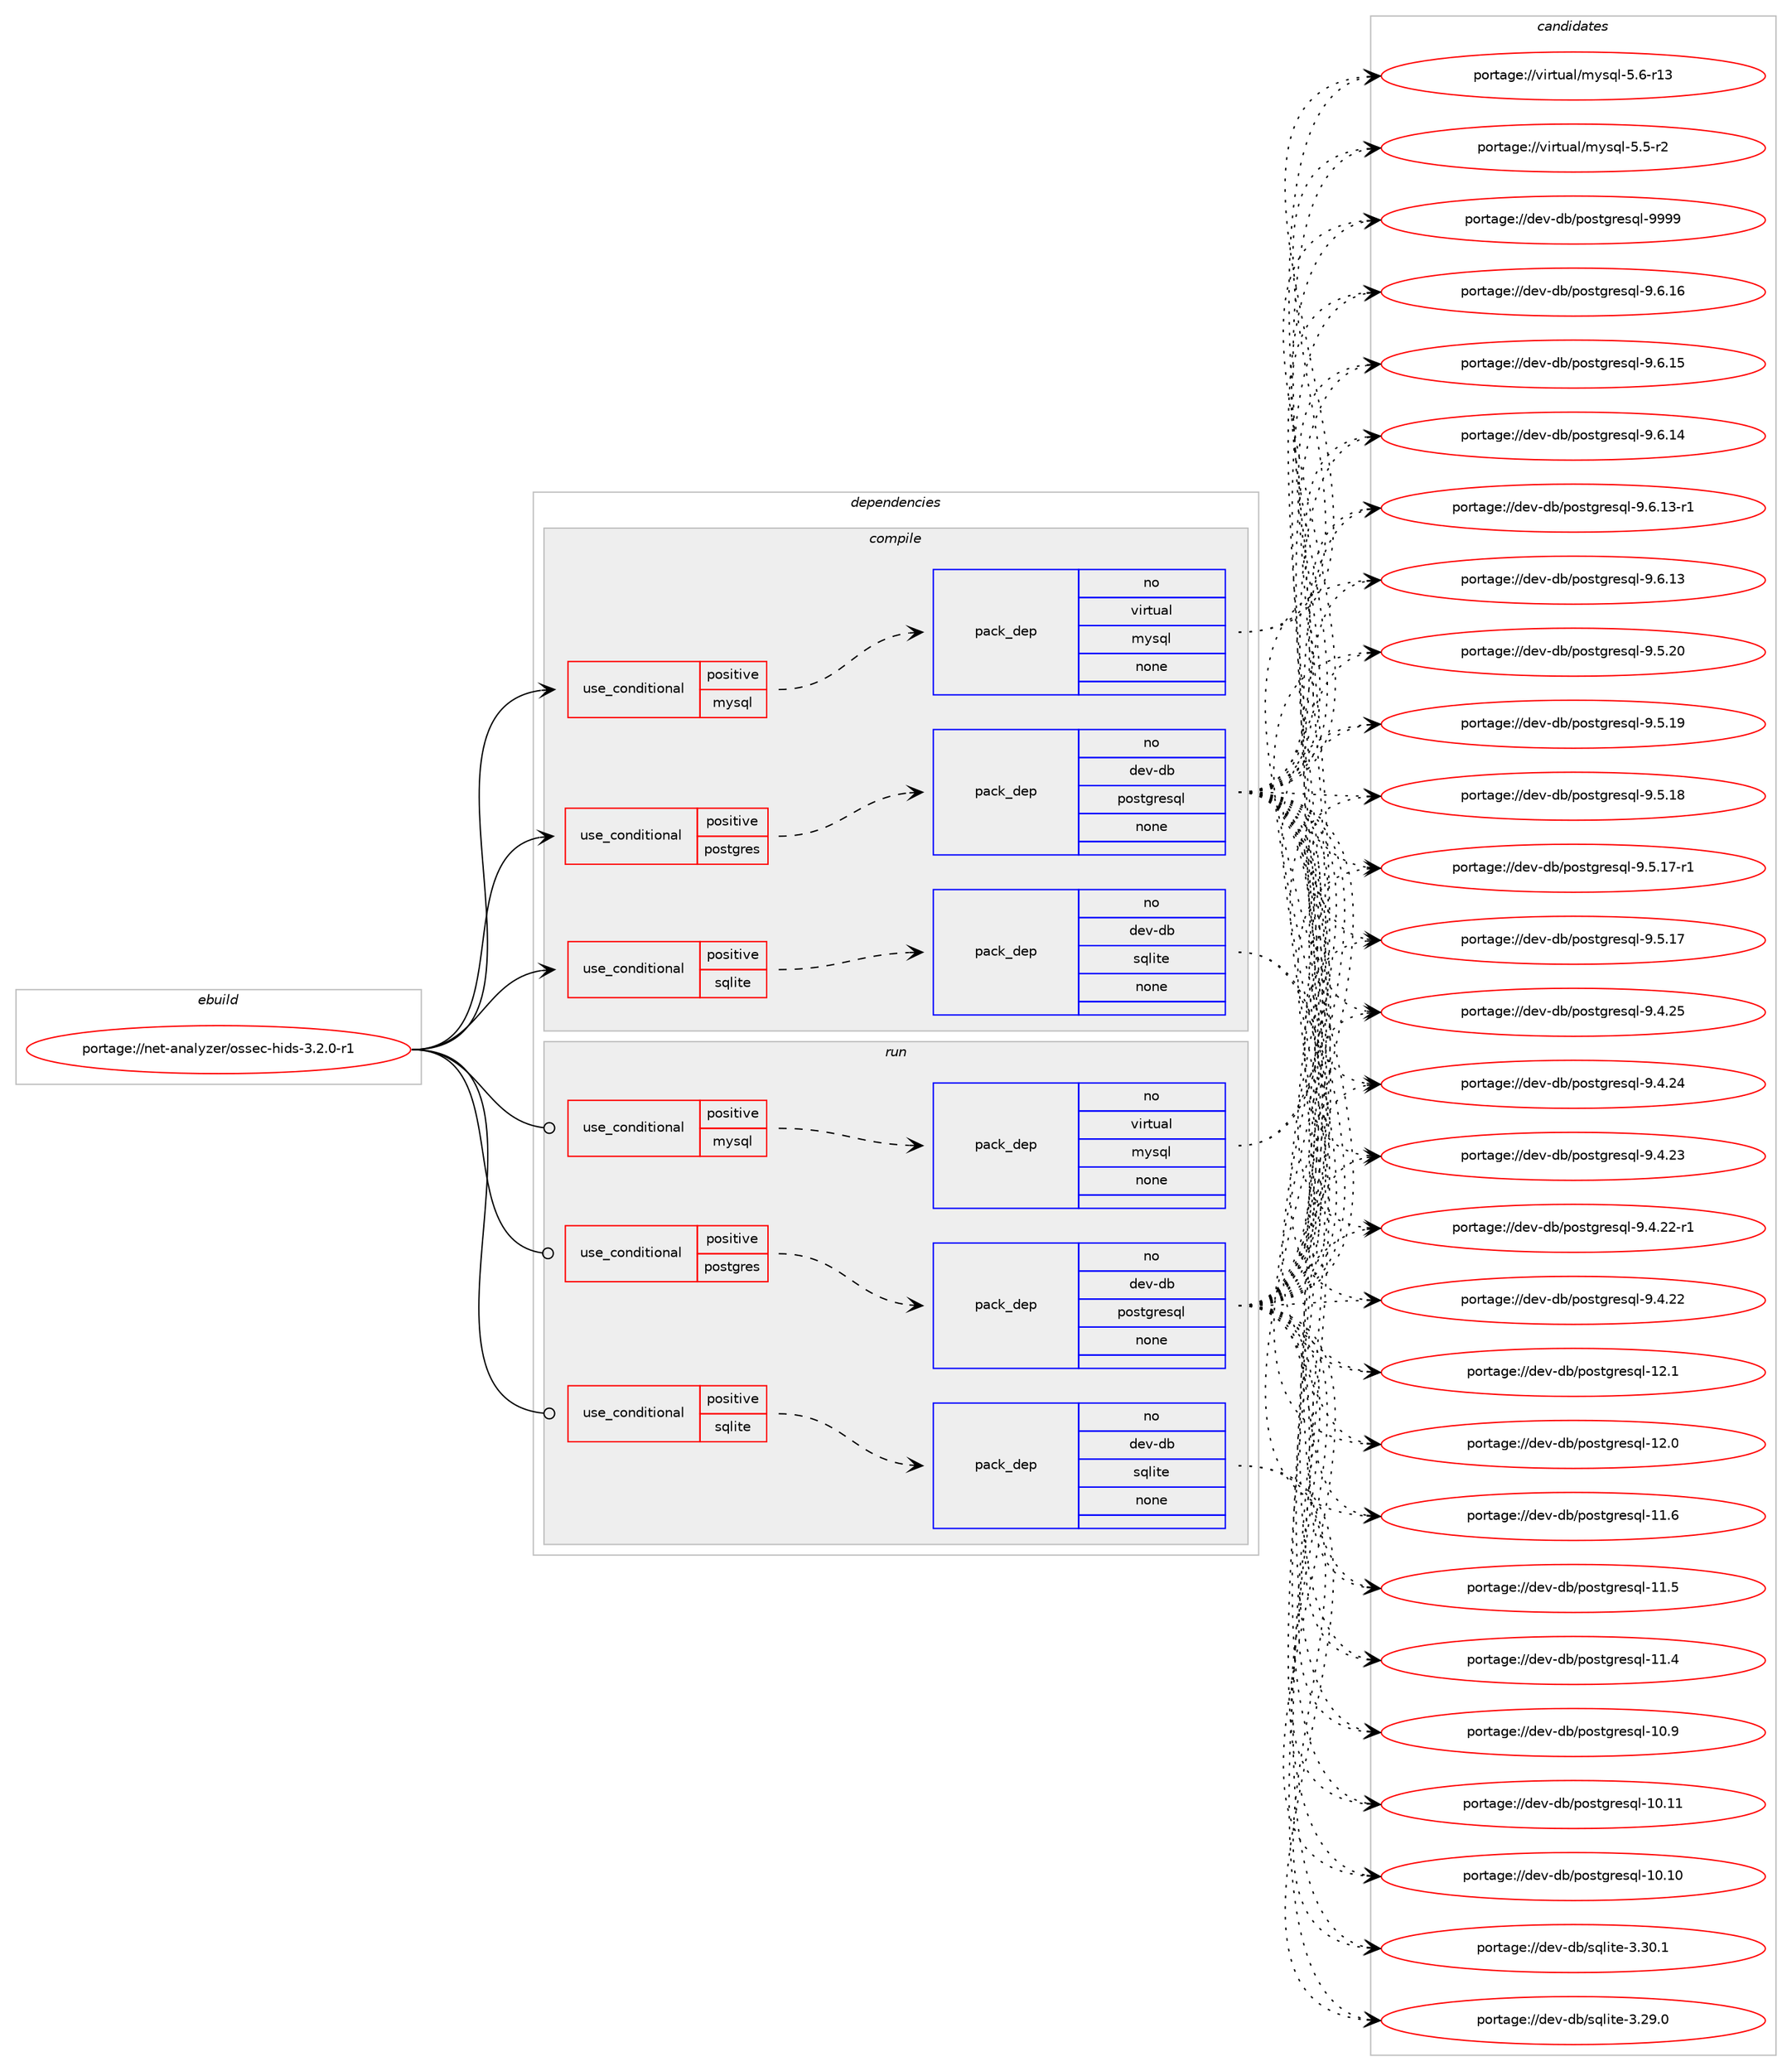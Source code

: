 digraph prolog {

# *************
# Graph options
# *************

newrank=true;
concentrate=true;
compound=true;
graph [rankdir=LR,fontname=Helvetica,fontsize=10,ranksep=1.5];#, ranksep=2.5, nodesep=0.2];
edge  [arrowhead=vee];
node  [fontname=Helvetica,fontsize=10];

# **********
# The ebuild
# **********

subgraph cluster_leftcol {
color=gray;
rank=same;
label=<<i>ebuild</i>>;
id [label="portage://net-analyzer/ossec-hids-3.2.0-r1", color=red, width=4, href="../net-analyzer/ossec-hids-3.2.0-r1.svg"];
}

# ****************
# The dependencies
# ****************

subgraph cluster_midcol {
color=gray;
label=<<i>dependencies</i>>;
subgraph cluster_compile {
fillcolor="#eeeeee";
style=filled;
label=<<i>compile</i>>;
subgraph cond34330 {
dependency152908 [label=<<TABLE BORDER="0" CELLBORDER="1" CELLSPACING="0" CELLPADDING="4"><TR><TD ROWSPAN="3" CELLPADDING="10">use_conditional</TD></TR><TR><TD>positive</TD></TR><TR><TD>mysql</TD></TR></TABLE>>, shape=none, color=red];
subgraph pack116079 {
dependency152909 [label=<<TABLE BORDER="0" CELLBORDER="1" CELLSPACING="0" CELLPADDING="4" WIDTH="220"><TR><TD ROWSPAN="6" CELLPADDING="30">pack_dep</TD></TR><TR><TD WIDTH="110">no</TD></TR><TR><TD>virtual</TD></TR><TR><TD>mysql</TD></TR><TR><TD>none</TD></TR><TR><TD></TD></TR></TABLE>>, shape=none, color=blue];
}
dependency152908:e -> dependency152909:w [weight=20,style="dashed",arrowhead="vee"];
}
id:e -> dependency152908:w [weight=20,style="solid",arrowhead="vee"];
subgraph cond34331 {
dependency152910 [label=<<TABLE BORDER="0" CELLBORDER="1" CELLSPACING="0" CELLPADDING="4"><TR><TD ROWSPAN="3" CELLPADDING="10">use_conditional</TD></TR><TR><TD>positive</TD></TR><TR><TD>postgres</TD></TR></TABLE>>, shape=none, color=red];
subgraph pack116080 {
dependency152911 [label=<<TABLE BORDER="0" CELLBORDER="1" CELLSPACING="0" CELLPADDING="4" WIDTH="220"><TR><TD ROWSPAN="6" CELLPADDING="30">pack_dep</TD></TR><TR><TD WIDTH="110">no</TD></TR><TR><TD>dev-db</TD></TR><TR><TD>postgresql</TD></TR><TR><TD>none</TD></TR><TR><TD></TD></TR></TABLE>>, shape=none, color=blue];
}
dependency152910:e -> dependency152911:w [weight=20,style="dashed",arrowhead="vee"];
}
id:e -> dependency152910:w [weight=20,style="solid",arrowhead="vee"];
subgraph cond34332 {
dependency152912 [label=<<TABLE BORDER="0" CELLBORDER="1" CELLSPACING="0" CELLPADDING="4"><TR><TD ROWSPAN="3" CELLPADDING="10">use_conditional</TD></TR><TR><TD>positive</TD></TR><TR><TD>sqlite</TD></TR></TABLE>>, shape=none, color=red];
subgraph pack116081 {
dependency152913 [label=<<TABLE BORDER="0" CELLBORDER="1" CELLSPACING="0" CELLPADDING="4" WIDTH="220"><TR><TD ROWSPAN="6" CELLPADDING="30">pack_dep</TD></TR><TR><TD WIDTH="110">no</TD></TR><TR><TD>dev-db</TD></TR><TR><TD>sqlite</TD></TR><TR><TD>none</TD></TR><TR><TD></TD></TR></TABLE>>, shape=none, color=blue];
}
dependency152912:e -> dependency152913:w [weight=20,style="dashed",arrowhead="vee"];
}
id:e -> dependency152912:w [weight=20,style="solid",arrowhead="vee"];
}
subgraph cluster_compileandrun {
fillcolor="#eeeeee";
style=filled;
label=<<i>compile and run</i>>;
}
subgraph cluster_run {
fillcolor="#eeeeee";
style=filled;
label=<<i>run</i>>;
subgraph cond34333 {
dependency152914 [label=<<TABLE BORDER="0" CELLBORDER="1" CELLSPACING="0" CELLPADDING="4"><TR><TD ROWSPAN="3" CELLPADDING="10">use_conditional</TD></TR><TR><TD>positive</TD></TR><TR><TD>mysql</TD></TR></TABLE>>, shape=none, color=red];
subgraph pack116082 {
dependency152915 [label=<<TABLE BORDER="0" CELLBORDER="1" CELLSPACING="0" CELLPADDING="4" WIDTH="220"><TR><TD ROWSPAN="6" CELLPADDING="30">pack_dep</TD></TR><TR><TD WIDTH="110">no</TD></TR><TR><TD>virtual</TD></TR><TR><TD>mysql</TD></TR><TR><TD>none</TD></TR><TR><TD></TD></TR></TABLE>>, shape=none, color=blue];
}
dependency152914:e -> dependency152915:w [weight=20,style="dashed",arrowhead="vee"];
}
id:e -> dependency152914:w [weight=20,style="solid",arrowhead="odot"];
subgraph cond34334 {
dependency152916 [label=<<TABLE BORDER="0" CELLBORDER="1" CELLSPACING="0" CELLPADDING="4"><TR><TD ROWSPAN="3" CELLPADDING="10">use_conditional</TD></TR><TR><TD>positive</TD></TR><TR><TD>postgres</TD></TR></TABLE>>, shape=none, color=red];
subgraph pack116083 {
dependency152917 [label=<<TABLE BORDER="0" CELLBORDER="1" CELLSPACING="0" CELLPADDING="4" WIDTH="220"><TR><TD ROWSPAN="6" CELLPADDING="30">pack_dep</TD></TR><TR><TD WIDTH="110">no</TD></TR><TR><TD>dev-db</TD></TR><TR><TD>postgresql</TD></TR><TR><TD>none</TD></TR><TR><TD></TD></TR></TABLE>>, shape=none, color=blue];
}
dependency152916:e -> dependency152917:w [weight=20,style="dashed",arrowhead="vee"];
}
id:e -> dependency152916:w [weight=20,style="solid",arrowhead="odot"];
subgraph cond34335 {
dependency152918 [label=<<TABLE BORDER="0" CELLBORDER="1" CELLSPACING="0" CELLPADDING="4"><TR><TD ROWSPAN="3" CELLPADDING="10">use_conditional</TD></TR><TR><TD>positive</TD></TR><TR><TD>sqlite</TD></TR></TABLE>>, shape=none, color=red];
subgraph pack116084 {
dependency152919 [label=<<TABLE BORDER="0" CELLBORDER="1" CELLSPACING="0" CELLPADDING="4" WIDTH="220"><TR><TD ROWSPAN="6" CELLPADDING="30">pack_dep</TD></TR><TR><TD WIDTH="110">no</TD></TR><TR><TD>dev-db</TD></TR><TR><TD>sqlite</TD></TR><TR><TD>none</TD></TR><TR><TD></TD></TR></TABLE>>, shape=none, color=blue];
}
dependency152918:e -> dependency152919:w [weight=20,style="dashed",arrowhead="vee"];
}
id:e -> dependency152918:w [weight=20,style="solid",arrowhead="odot"];
}
}

# **************
# The candidates
# **************

subgraph cluster_choices {
rank=same;
color=gray;
label=<<i>candidates</i>>;

subgraph choice116079 {
color=black;
nodesep=1;
choice118105114116117971084710912111511310845534654451144951 [label="portage://virtual/mysql-5.6-r13", color=red, width=4,href="../virtual/mysql-5.6-r13.svg"];
choice1181051141161179710847109121115113108455346534511450 [label="portage://virtual/mysql-5.5-r2", color=red, width=4,href="../virtual/mysql-5.5-r2.svg"];
dependency152909:e -> choice118105114116117971084710912111511310845534654451144951:w [style=dotted,weight="100"];
dependency152909:e -> choice1181051141161179710847109121115113108455346534511450:w [style=dotted,weight="100"];
}
subgraph choice116080 {
color=black;
nodesep=1;
choice1001011184510098471121111151161031141011151131084557575757 [label="portage://dev-db/postgresql-9999", color=red, width=4,href="../dev-db/postgresql-9999.svg"];
choice10010111845100984711211111511610311410111511310845574654464954 [label="portage://dev-db/postgresql-9.6.16", color=red, width=4,href="../dev-db/postgresql-9.6.16.svg"];
choice10010111845100984711211111511610311410111511310845574654464953 [label="portage://dev-db/postgresql-9.6.15", color=red, width=4,href="../dev-db/postgresql-9.6.15.svg"];
choice10010111845100984711211111511610311410111511310845574654464952 [label="portage://dev-db/postgresql-9.6.14", color=red, width=4,href="../dev-db/postgresql-9.6.14.svg"];
choice100101118451009847112111115116103114101115113108455746544649514511449 [label="portage://dev-db/postgresql-9.6.13-r1", color=red, width=4,href="../dev-db/postgresql-9.6.13-r1.svg"];
choice10010111845100984711211111511610311410111511310845574654464951 [label="portage://dev-db/postgresql-9.6.13", color=red, width=4,href="../dev-db/postgresql-9.6.13.svg"];
choice10010111845100984711211111511610311410111511310845574653465048 [label="portage://dev-db/postgresql-9.5.20", color=red, width=4,href="../dev-db/postgresql-9.5.20.svg"];
choice10010111845100984711211111511610311410111511310845574653464957 [label="portage://dev-db/postgresql-9.5.19", color=red, width=4,href="../dev-db/postgresql-9.5.19.svg"];
choice10010111845100984711211111511610311410111511310845574653464956 [label="portage://dev-db/postgresql-9.5.18", color=red, width=4,href="../dev-db/postgresql-9.5.18.svg"];
choice100101118451009847112111115116103114101115113108455746534649554511449 [label="portage://dev-db/postgresql-9.5.17-r1", color=red, width=4,href="../dev-db/postgresql-9.5.17-r1.svg"];
choice10010111845100984711211111511610311410111511310845574653464955 [label="portage://dev-db/postgresql-9.5.17", color=red, width=4,href="../dev-db/postgresql-9.5.17.svg"];
choice10010111845100984711211111511610311410111511310845574652465053 [label="portage://dev-db/postgresql-9.4.25", color=red, width=4,href="../dev-db/postgresql-9.4.25.svg"];
choice10010111845100984711211111511610311410111511310845574652465052 [label="portage://dev-db/postgresql-9.4.24", color=red, width=4,href="../dev-db/postgresql-9.4.24.svg"];
choice10010111845100984711211111511610311410111511310845574652465051 [label="portage://dev-db/postgresql-9.4.23", color=red, width=4,href="../dev-db/postgresql-9.4.23.svg"];
choice100101118451009847112111115116103114101115113108455746524650504511449 [label="portage://dev-db/postgresql-9.4.22-r1", color=red, width=4,href="../dev-db/postgresql-9.4.22-r1.svg"];
choice10010111845100984711211111511610311410111511310845574652465050 [label="portage://dev-db/postgresql-9.4.22", color=red, width=4,href="../dev-db/postgresql-9.4.22.svg"];
choice1001011184510098471121111151161031141011151131084549504649 [label="portage://dev-db/postgresql-12.1", color=red, width=4,href="../dev-db/postgresql-12.1.svg"];
choice1001011184510098471121111151161031141011151131084549504648 [label="portage://dev-db/postgresql-12.0", color=red, width=4,href="../dev-db/postgresql-12.0.svg"];
choice1001011184510098471121111151161031141011151131084549494654 [label="portage://dev-db/postgresql-11.6", color=red, width=4,href="../dev-db/postgresql-11.6.svg"];
choice1001011184510098471121111151161031141011151131084549494653 [label="portage://dev-db/postgresql-11.5", color=red, width=4,href="../dev-db/postgresql-11.5.svg"];
choice1001011184510098471121111151161031141011151131084549494652 [label="portage://dev-db/postgresql-11.4", color=red, width=4,href="../dev-db/postgresql-11.4.svg"];
choice1001011184510098471121111151161031141011151131084549484657 [label="portage://dev-db/postgresql-10.9", color=red, width=4,href="../dev-db/postgresql-10.9.svg"];
choice100101118451009847112111115116103114101115113108454948464949 [label="portage://dev-db/postgresql-10.11", color=red, width=4,href="../dev-db/postgresql-10.11.svg"];
choice100101118451009847112111115116103114101115113108454948464948 [label="portage://dev-db/postgresql-10.10", color=red, width=4,href="../dev-db/postgresql-10.10.svg"];
dependency152911:e -> choice1001011184510098471121111151161031141011151131084557575757:w [style=dotted,weight="100"];
dependency152911:e -> choice10010111845100984711211111511610311410111511310845574654464954:w [style=dotted,weight="100"];
dependency152911:e -> choice10010111845100984711211111511610311410111511310845574654464953:w [style=dotted,weight="100"];
dependency152911:e -> choice10010111845100984711211111511610311410111511310845574654464952:w [style=dotted,weight="100"];
dependency152911:e -> choice100101118451009847112111115116103114101115113108455746544649514511449:w [style=dotted,weight="100"];
dependency152911:e -> choice10010111845100984711211111511610311410111511310845574654464951:w [style=dotted,weight="100"];
dependency152911:e -> choice10010111845100984711211111511610311410111511310845574653465048:w [style=dotted,weight="100"];
dependency152911:e -> choice10010111845100984711211111511610311410111511310845574653464957:w [style=dotted,weight="100"];
dependency152911:e -> choice10010111845100984711211111511610311410111511310845574653464956:w [style=dotted,weight="100"];
dependency152911:e -> choice100101118451009847112111115116103114101115113108455746534649554511449:w [style=dotted,weight="100"];
dependency152911:e -> choice10010111845100984711211111511610311410111511310845574653464955:w [style=dotted,weight="100"];
dependency152911:e -> choice10010111845100984711211111511610311410111511310845574652465053:w [style=dotted,weight="100"];
dependency152911:e -> choice10010111845100984711211111511610311410111511310845574652465052:w [style=dotted,weight="100"];
dependency152911:e -> choice10010111845100984711211111511610311410111511310845574652465051:w [style=dotted,weight="100"];
dependency152911:e -> choice100101118451009847112111115116103114101115113108455746524650504511449:w [style=dotted,weight="100"];
dependency152911:e -> choice10010111845100984711211111511610311410111511310845574652465050:w [style=dotted,weight="100"];
dependency152911:e -> choice1001011184510098471121111151161031141011151131084549504649:w [style=dotted,weight="100"];
dependency152911:e -> choice1001011184510098471121111151161031141011151131084549504648:w [style=dotted,weight="100"];
dependency152911:e -> choice1001011184510098471121111151161031141011151131084549494654:w [style=dotted,weight="100"];
dependency152911:e -> choice1001011184510098471121111151161031141011151131084549494653:w [style=dotted,weight="100"];
dependency152911:e -> choice1001011184510098471121111151161031141011151131084549494652:w [style=dotted,weight="100"];
dependency152911:e -> choice1001011184510098471121111151161031141011151131084549484657:w [style=dotted,weight="100"];
dependency152911:e -> choice100101118451009847112111115116103114101115113108454948464949:w [style=dotted,weight="100"];
dependency152911:e -> choice100101118451009847112111115116103114101115113108454948464948:w [style=dotted,weight="100"];
}
subgraph choice116081 {
color=black;
nodesep=1;
choice10010111845100984711511310810511610145514651484649 [label="portage://dev-db/sqlite-3.30.1", color=red, width=4,href="../dev-db/sqlite-3.30.1.svg"];
choice10010111845100984711511310810511610145514650574648 [label="portage://dev-db/sqlite-3.29.0", color=red, width=4,href="../dev-db/sqlite-3.29.0.svg"];
dependency152913:e -> choice10010111845100984711511310810511610145514651484649:w [style=dotted,weight="100"];
dependency152913:e -> choice10010111845100984711511310810511610145514650574648:w [style=dotted,weight="100"];
}
subgraph choice116082 {
color=black;
nodesep=1;
choice118105114116117971084710912111511310845534654451144951 [label="portage://virtual/mysql-5.6-r13", color=red, width=4,href="../virtual/mysql-5.6-r13.svg"];
choice1181051141161179710847109121115113108455346534511450 [label="portage://virtual/mysql-5.5-r2", color=red, width=4,href="../virtual/mysql-5.5-r2.svg"];
dependency152915:e -> choice118105114116117971084710912111511310845534654451144951:w [style=dotted,weight="100"];
dependency152915:e -> choice1181051141161179710847109121115113108455346534511450:w [style=dotted,weight="100"];
}
subgraph choice116083 {
color=black;
nodesep=1;
choice1001011184510098471121111151161031141011151131084557575757 [label="portage://dev-db/postgresql-9999", color=red, width=4,href="../dev-db/postgresql-9999.svg"];
choice10010111845100984711211111511610311410111511310845574654464954 [label="portage://dev-db/postgresql-9.6.16", color=red, width=4,href="../dev-db/postgresql-9.6.16.svg"];
choice10010111845100984711211111511610311410111511310845574654464953 [label="portage://dev-db/postgresql-9.6.15", color=red, width=4,href="../dev-db/postgresql-9.6.15.svg"];
choice10010111845100984711211111511610311410111511310845574654464952 [label="portage://dev-db/postgresql-9.6.14", color=red, width=4,href="../dev-db/postgresql-9.6.14.svg"];
choice100101118451009847112111115116103114101115113108455746544649514511449 [label="portage://dev-db/postgresql-9.6.13-r1", color=red, width=4,href="../dev-db/postgresql-9.6.13-r1.svg"];
choice10010111845100984711211111511610311410111511310845574654464951 [label="portage://dev-db/postgresql-9.6.13", color=red, width=4,href="../dev-db/postgresql-9.6.13.svg"];
choice10010111845100984711211111511610311410111511310845574653465048 [label="portage://dev-db/postgresql-9.5.20", color=red, width=4,href="../dev-db/postgresql-9.5.20.svg"];
choice10010111845100984711211111511610311410111511310845574653464957 [label="portage://dev-db/postgresql-9.5.19", color=red, width=4,href="../dev-db/postgresql-9.5.19.svg"];
choice10010111845100984711211111511610311410111511310845574653464956 [label="portage://dev-db/postgresql-9.5.18", color=red, width=4,href="../dev-db/postgresql-9.5.18.svg"];
choice100101118451009847112111115116103114101115113108455746534649554511449 [label="portage://dev-db/postgresql-9.5.17-r1", color=red, width=4,href="../dev-db/postgresql-9.5.17-r1.svg"];
choice10010111845100984711211111511610311410111511310845574653464955 [label="portage://dev-db/postgresql-9.5.17", color=red, width=4,href="../dev-db/postgresql-9.5.17.svg"];
choice10010111845100984711211111511610311410111511310845574652465053 [label="portage://dev-db/postgresql-9.4.25", color=red, width=4,href="../dev-db/postgresql-9.4.25.svg"];
choice10010111845100984711211111511610311410111511310845574652465052 [label="portage://dev-db/postgresql-9.4.24", color=red, width=4,href="../dev-db/postgresql-9.4.24.svg"];
choice10010111845100984711211111511610311410111511310845574652465051 [label="portage://dev-db/postgresql-9.4.23", color=red, width=4,href="../dev-db/postgresql-9.4.23.svg"];
choice100101118451009847112111115116103114101115113108455746524650504511449 [label="portage://dev-db/postgresql-9.4.22-r1", color=red, width=4,href="../dev-db/postgresql-9.4.22-r1.svg"];
choice10010111845100984711211111511610311410111511310845574652465050 [label="portage://dev-db/postgresql-9.4.22", color=red, width=4,href="../dev-db/postgresql-9.4.22.svg"];
choice1001011184510098471121111151161031141011151131084549504649 [label="portage://dev-db/postgresql-12.1", color=red, width=4,href="../dev-db/postgresql-12.1.svg"];
choice1001011184510098471121111151161031141011151131084549504648 [label="portage://dev-db/postgresql-12.0", color=red, width=4,href="../dev-db/postgresql-12.0.svg"];
choice1001011184510098471121111151161031141011151131084549494654 [label="portage://dev-db/postgresql-11.6", color=red, width=4,href="../dev-db/postgresql-11.6.svg"];
choice1001011184510098471121111151161031141011151131084549494653 [label="portage://dev-db/postgresql-11.5", color=red, width=4,href="../dev-db/postgresql-11.5.svg"];
choice1001011184510098471121111151161031141011151131084549494652 [label="portage://dev-db/postgresql-11.4", color=red, width=4,href="../dev-db/postgresql-11.4.svg"];
choice1001011184510098471121111151161031141011151131084549484657 [label="portage://dev-db/postgresql-10.9", color=red, width=4,href="../dev-db/postgresql-10.9.svg"];
choice100101118451009847112111115116103114101115113108454948464949 [label="portage://dev-db/postgresql-10.11", color=red, width=4,href="../dev-db/postgresql-10.11.svg"];
choice100101118451009847112111115116103114101115113108454948464948 [label="portage://dev-db/postgresql-10.10", color=red, width=4,href="../dev-db/postgresql-10.10.svg"];
dependency152917:e -> choice1001011184510098471121111151161031141011151131084557575757:w [style=dotted,weight="100"];
dependency152917:e -> choice10010111845100984711211111511610311410111511310845574654464954:w [style=dotted,weight="100"];
dependency152917:e -> choice10010111845100984711211111511610311410111511310845574654464953:w [style=dotted,weight="100"];
dependency152917:e -> choice10010111845100984711211111511610311410111511310845574654464952:w [style=dotted,weight="100"];
dependency152917:e -> choice100101118451009847112111115116103114101115113108455746544649514511449:w [style=dotted,weight="100"];
dependency152917:e -> choice10010111845100984711211111511610311410111511310845574654464951:w [style=dotted,weight="100"];
dependency152917:e -> choice10010111845100984711211111511610311410111511310845574653465048:w [style=dotted,weight="100"];
dependency152917:e -> choice10010111845100984711211111511610311410111511310845574653464957:w [style=dotted,weight="100"];
dependency152917:e -> choice10010111845100984711211111511610311410111511310845574653464956:w [style=dotted,weight="100"];
dependency152917:e -> choice100101118451009847112111115116103114101115113108455746534649554511449:w [style=dotted,weight="100"];
dependency152917:e -> choice10010111845100984711211111511610311410111511310845574653464955:w [style=dotted,weight="100"];
dependency152917:e -> choice10010111845100984711211111511610311410111511310845574652465053:w [style=dotted,weight="100"];
dependency152917:e -> choice10010111845100984711211111511610311410111511310845574652465052:w [style=dotted,weight="100"];
dependency152917:e -> choice10010111845100984711211111511610311410111511310845574652465051:w [style=dotted,weight="100"];
dependency152917:e -> choice100101118451009847112111115116103114101115113108455746524650504511449:w [style=dotted,weight="100"];
dependency152917:e -> choice10010111845100984711211111511610311410111511310845574652465050:w [style=dotted,weight="100"];
dependency152917:e -> choice1001011184510098471121111151161031141011151131084549504649:w [style=dotted,weight="100"];
dependency152917:e -> choice1001011184510098471121111151161031141011151131084549504648:w [style=dotted,weight="100"];
dependency152917:e -> choice1001011184510098471121111151161031141011151131084549494654:w [style=dotted,weight="100"];
dependency152917:e -> choice1001011184510098471121111151161031141011151131084549494653:w [style=dotted,weight="100"];
dependency152917:e -> choice1001011184510098471121111151161031141011151131084549494652:w [style=dotted,weight="100"];
dependency152917:e -> choice1001011184510098471121111151161031141011151131084549484657:w [style=dotted,weight="100"];
dependency152917:e -> choice100101118451009847112111115116103114101115113108454948464949:w [style=dotted,weight="100"];
dependency152917:e -> choice100101118451009847112111115116103114101115113108454948464948:w [style=dotted,weight="100"];
}
subgraph choice116084 {
color=black;
nodesep=1;
choice10010111845100984711511310810511610145514651484649 [label="portage://dev-db/sqlite-3.30.1", color=red, width=4,href="../dev-db/sqlite-3.30.1.svg"];
choice10010111845100984711511310810511610145514650574648 [label="portage://dev-db/sqlite-3.29.0", color=red, width=4,href="../dev-db/sqlite-3.29.0.svg"];
dependency152919:e -> choice10010111845100984711511310810511610145514651484649:w [style=dotted,weight="100"];
dependency152919:e -> choice10010111845100984711511310810511610145514650574648:w [style=dotted,weight="100"];
}
}

}
